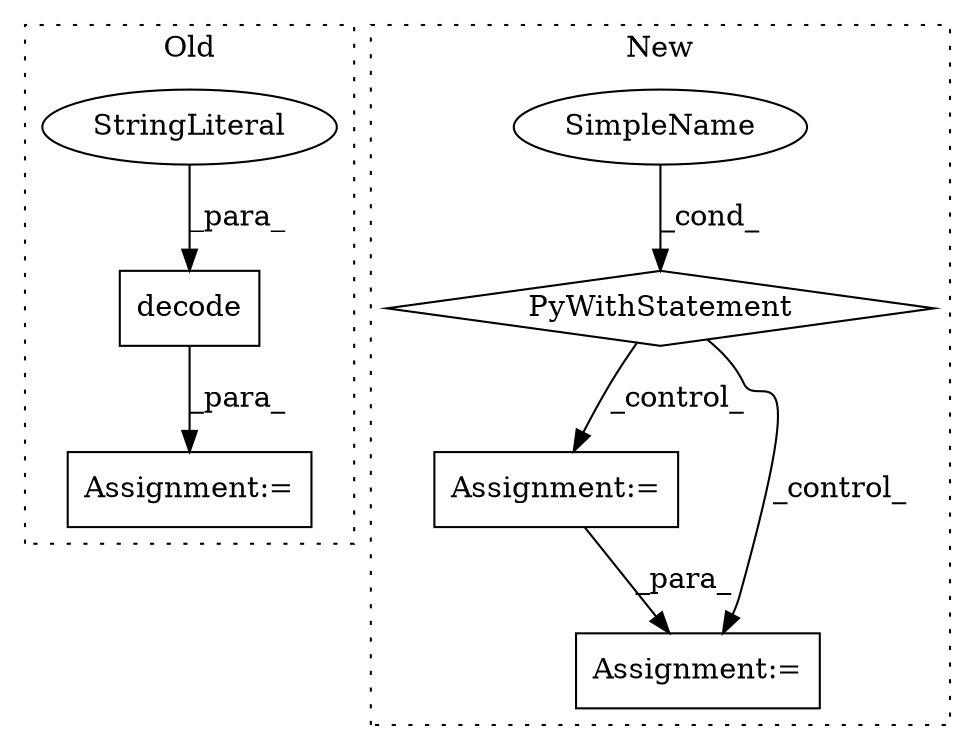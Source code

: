 digraph G {
subgraph cluster0 {
1 [label="decode" a="32" s="20914,20937" l="7,1" shape="box"];
3 [label="StringLiteral" a="45" s="20929" l="8" shape="ellipse"];
7 [label="Assignment:=" a="7" s="20886" l="1" shape="box"];
label = "Old";
style="dotted";
}
subgraph cluster1 {
2 [label="PyWithStatement" a="104" s="20885,20917" l="10,2" shape="diamond"];
4 [label="Assignment:=" a="7" s="20933" l="1" shape="box"];
5 [label="SimpleName" a="42" s="" l="" shape="ellipse"];
6 [label="Assignment:=" a="7" s="20952" l="1" shape="box"];
label = "New";
style="dotted";
}
1 -> 7 [label="_para_"];
2 -> 4 [label="_control_"];
2 -> 6 [label="_control_"];
3 -> 1 [label="_para_"];
4 -> 6 [label="_para_"];
5 -> 2 [label="_cond_"];
}